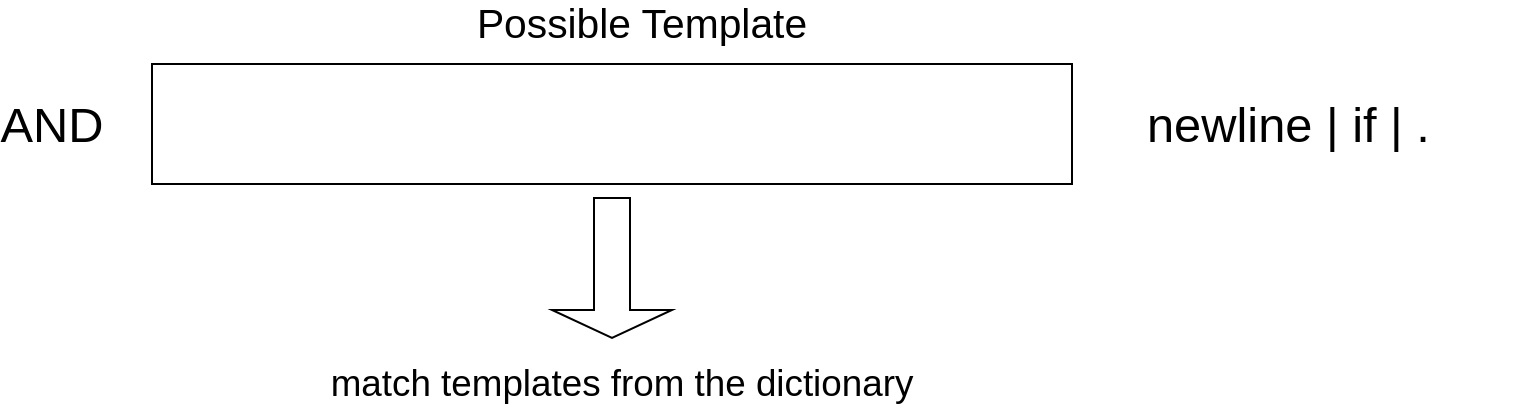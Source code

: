 <mxfile version="14.9.9" type="github">
  <diagram id="zgat6zcgVZ0BgCRbOMlH" name="Page-1">
    <mxGraphModel dx="1422" dy="764" grid="1" gridSize="10" guides="1" tooltips="1" connect="1" arrows="1" fold="1" page="1" pageScale="1" pageWidth="827" pageHeight="1169" math="0" shadow="0">
      <root>
        <mxCell id="0" />
        <mxCell id="1" parent="0" />
        <mxCell id="yn6Z4scpIXNP0Bzi4fMZ-1" value="&lt;div style=&quot;font-size: 24.4px&quot;&gt;&lt;font style=&quot;font-size: 24.4px&quot;&gt;AND&lt;/font&gt;&lt;/div&gt;" style="text;html=1;strokeColor=none;fillColor=none;align=center;verticalAlign=middle;whiteSpace=wrap;rounded=0;" vertex="1" parent="1">
          <mxGeometry x="60" y="100" width="40" height="20" as="geometry" />
        </mxCell>
        <mxCell id="yn6Z4scpIXNP0Bzi4fMZ-3" value="" style="rounded=0;whiteSpace=wrap;html=1;" vertex="1" parent="1">
          <mxGeometry x="130" y="80" width="460" height="60" as="geometry" />
        </mxCell>
        <mxCell id="yn6Z4scpIXNP0Bzi4fMZ-4" value="&lt;font style=&quot;font-size: 20.4px&quot;&gt;Possible Template&lt;/font&gt;" style="text;html=1;strokeColor=none;fillColor=none;align=center;verticalAlign=middle;whiteSpace=wrap;rounded=0;" vertex="1" parent="1">
          <mxGeometry x="210" y="50" width="330" height="20" as="geometry" />
        </mxCell>
        <mxCell id="yn6Z4scpIXNP0Bzi4fMZ-5" value="&lt;font style=&quot;font-size: 24.4px&quot;&gt;newline | if | . &amp;nbsp; &lt;/font&gt;" style="text;html=1;strokeColor=none;fillColor=none;align=center;verticalAlign=middle;whiteSpace=wrap;rounded=0;" vertex="1" parent="1">
          <mxGeometry x="600" y="100" width="210" height="20" as="geometry" />
        </mxCell>
        <mxCell id="yn6Z4scpIXNP0Bzi4fMZ-6" value="&lt;div style=&quot;font-size: 18.4px&quot;&gt;&lt;font style=&quot;font-size: 18.4px&quot;&gt;match templates from the dictionary&lt;/font&gt;&lt;/div&gt;" style="text;html=1;strokeColor=none;fillColor=none;align=center;verticalAlign=middle;whiteSpace=wrap;rounded=0;" vertex="1" parent="1">
          <mxGeometry x="170" y="230" width="390" height="20" as="geometry" />
        </mxCell>
        <mxCell id="yn6Z4scpIXNP0Bzi4fMZ-7" value="" style="shape=singleArrow;direction=south;whiteSpace=wrap;html=1;" vertex="1" parent="1">
          <mxGeometry x="330" y="147" width="60" height="70" as="geometry" />
        </mxCell>
      </root>
    </mxGraphModel>
  </diagram>
</mxfile>
